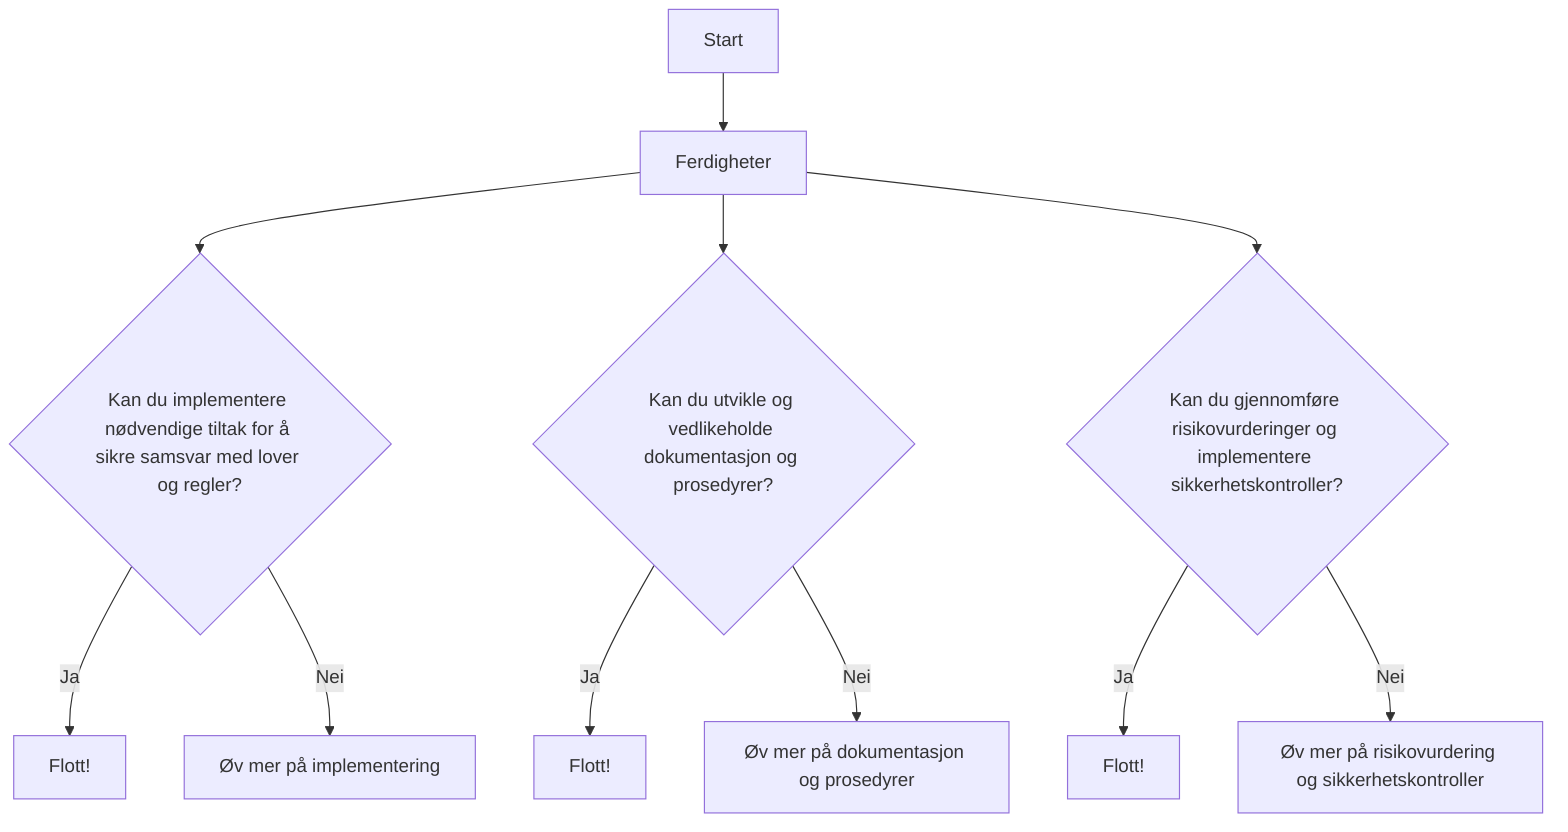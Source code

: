 flowchart TD
    Start --> A[Ferdigheter]
    
    A --> B{Kan du implementere nødvendige tiltak for å sikre samsvar med lover og regler?}
    B -->|Ja| B1[Flott!]
    B -->|Nei| B2[Øv mer på implementering]
    
    A --> C{Kan du utvikle og vedlikeholde dokumentasjon og prosedyrer?}
    C -->|Ja| C1[Flott!]
    C -->|Nei| C2[Øv mer på dokumentasjon og prosedyrer]
    
    A --> D{Kan du gjennomføre risikovurderinger og implementere sikkerhetskontroller?}
    D -->|Ja| D1[Flott!]
    D -->|Nei| D2[Øv mer på risikovurdering og sikkerhetskontroller]